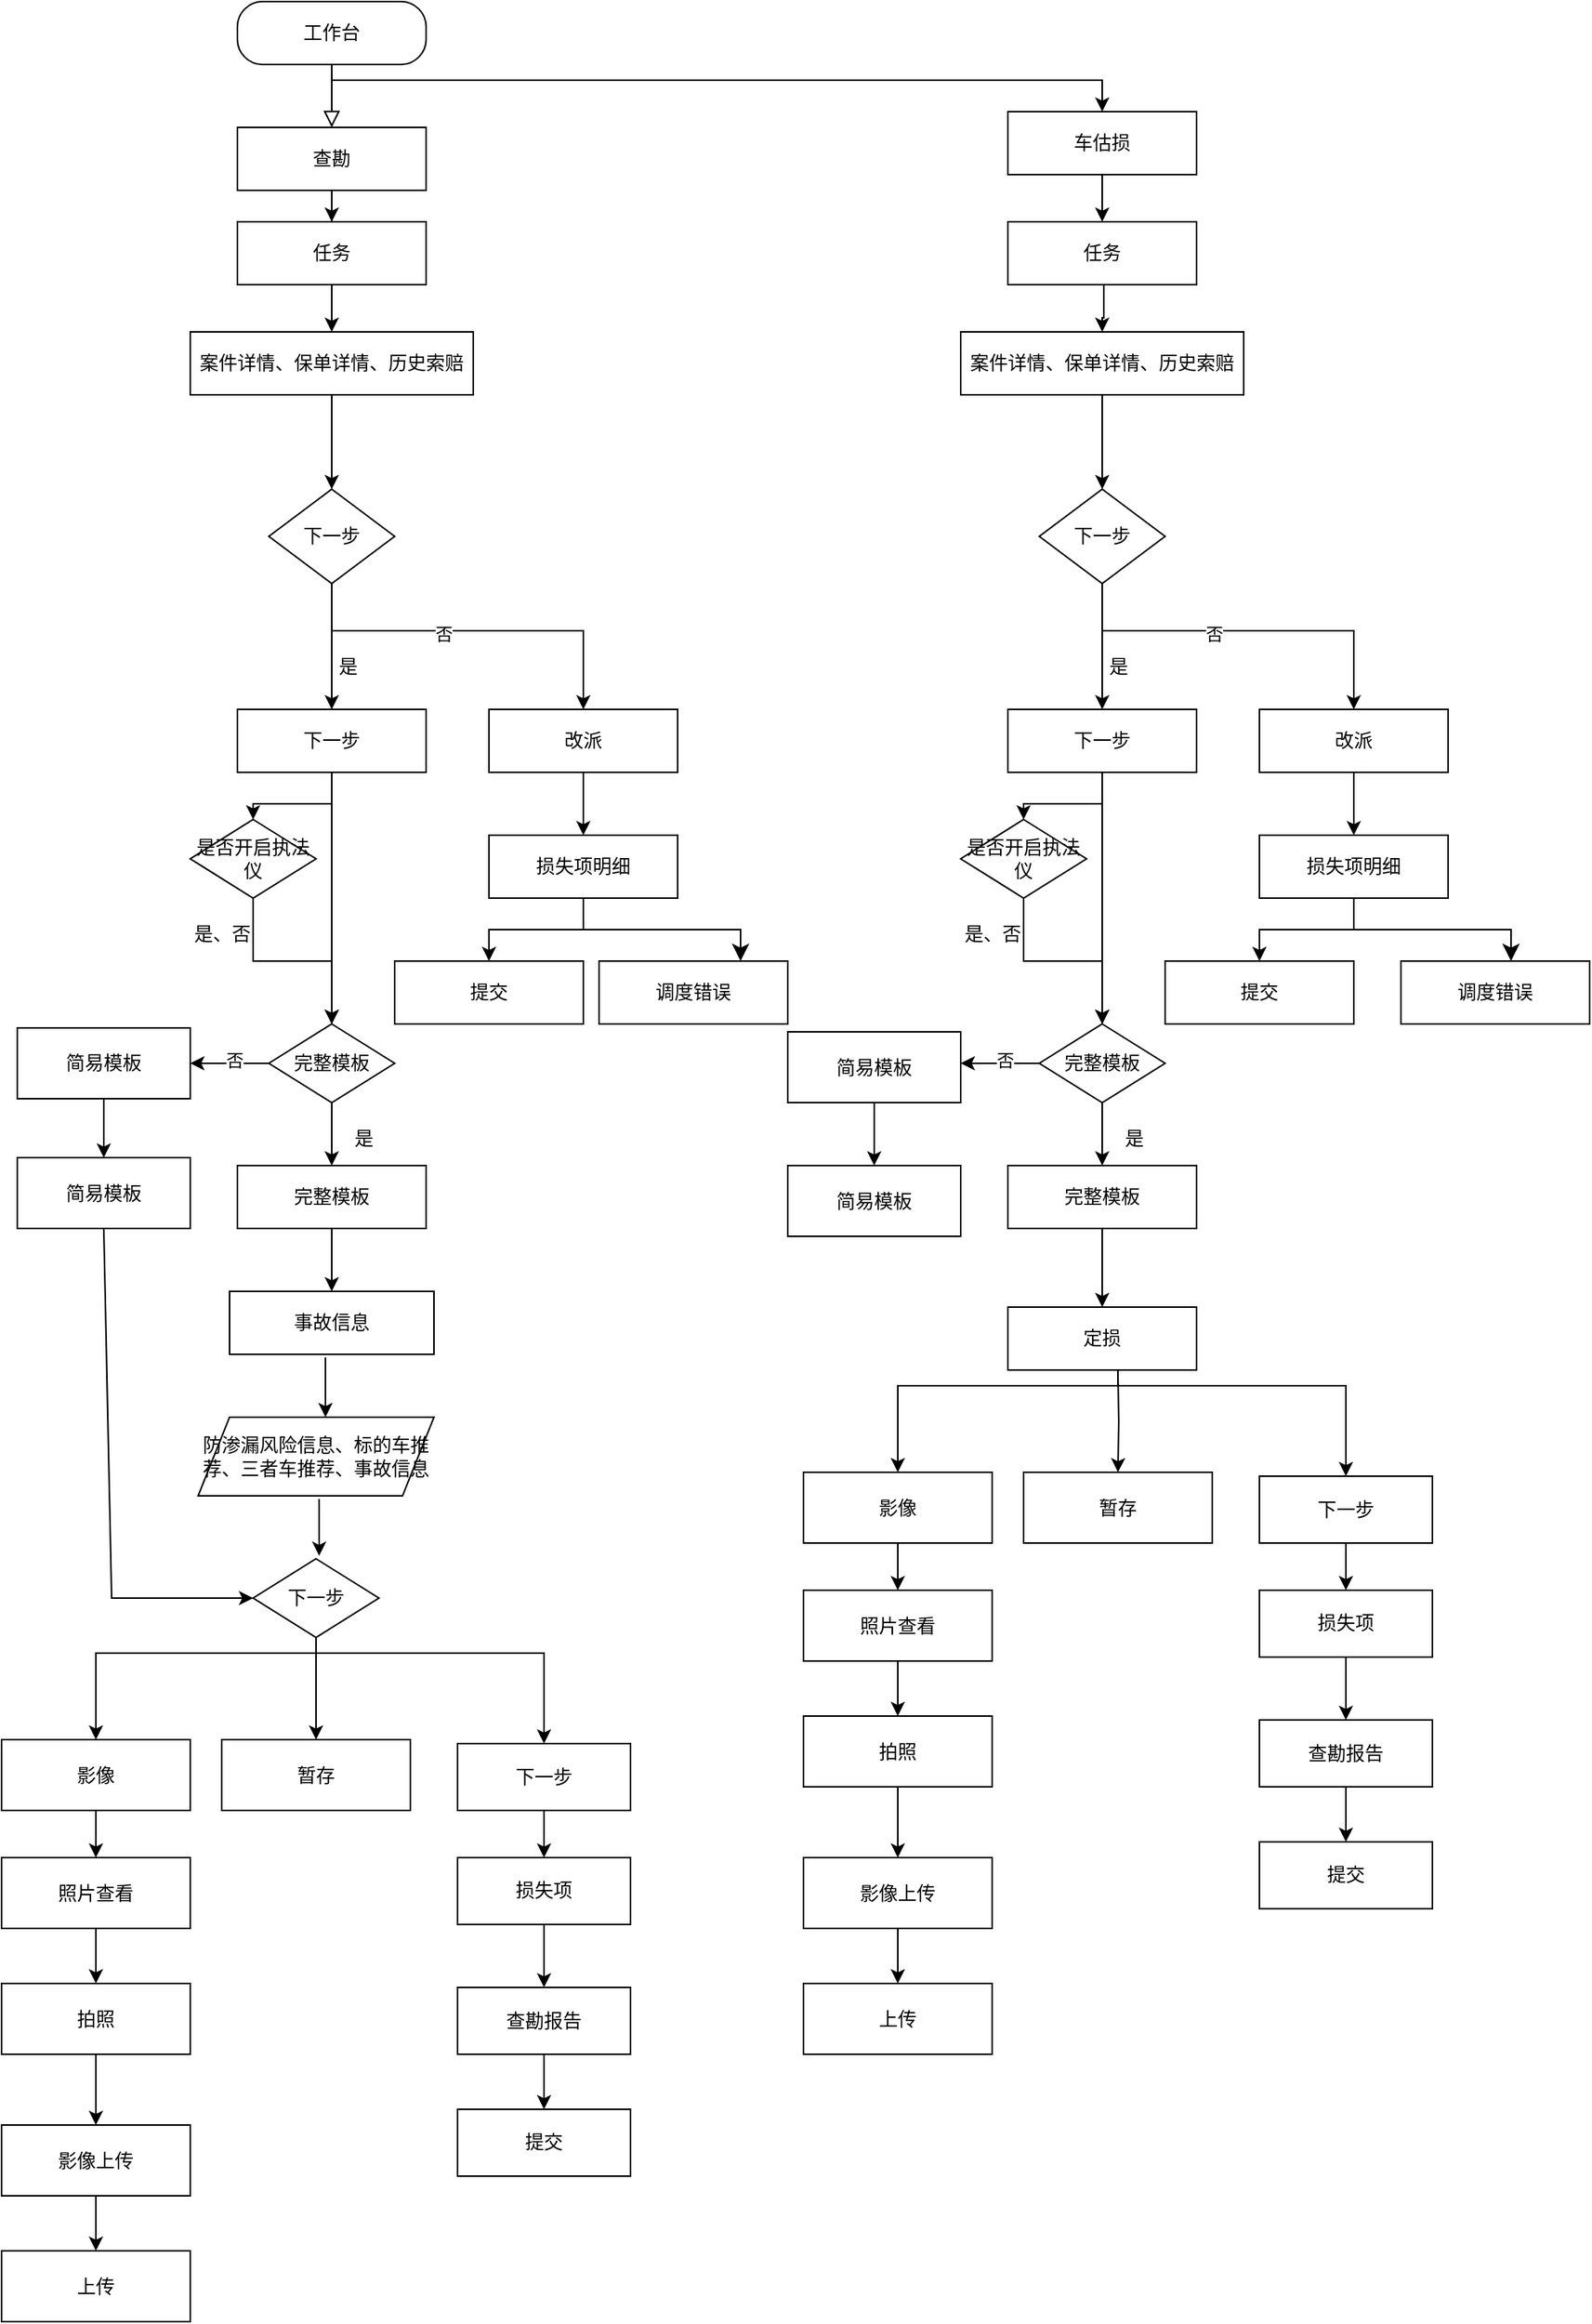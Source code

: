 <mxfile version="24.7.1" type="github">
  <diagram id="C5RBs43oDa-KdzZeNtuy" name="Page-1">
    <mxGraphModel dx="954" dy="606" grid="1" gridSize="10" guides="1" tooltips="1" connect="1" arrows="1" fold="1" page="1" pageScale="1" pageWidth="3300" pageHeight="4681" background="#ffffff" math="0" shadow="0">
      <root>
        <mxCell id="WIyWlLk6GJQsqaUBKTNV-0" />
        <mxCell id="WIyWlLk6GJQsqaUBKTNV-1" parent="WIyWlLk6GJQsqaUBKTNV-0" />
        <mxCell id="WIyWlLk6GJQsqaUBKTNV-3" value="工作台" style="rounded=1;whiteSpace=wrap;html=1;fontSize=12;glass=0;strokeWidth=1;shadow=0;arcSize=40;" parent="WIyWlLk6GJQsqaUBKTNV-1" vertex="1">
          <mxGeometry x="160" y="10" width="120" height="40" as="geometry" />
        </mxCell>
        <mxCell id="8Cwg3FQqk2ypC7bNWkIQ-2" value="" style="rounded=0;html=1;jettySize=auto;orthogonalLoop=1;fontSize=11;endArrow=block;endFill=0;endSize=8;strokeWidth=1;shadow=0;labelBackgroundColor=none;edgeStyle=orthogonalEdgeStyle;" parent="WIyWlLk6GJQsqaUBKTNV-1" source="WIyWlLk6GJQsqaUBKTNV-3" target="8Cwg3FQqk2ypC7bNWkIQ-1" edge="1">
          <mxGeometry relative="1" as="geometry">
            <mxPoint x="220" y="70" as="sourcePoint" />
            <mxPoint x="220" y="170" as="targetPoint" />
          </mxGeometry>
        </mxCell>
        <mxCell id="8Cwg3FQqk2ypC7bNWkIQ-19" value="" style="edgeStyle=orthogonalEdgeStyle;rounded=0;orthogonalLoop=1;jettySize=auto;html=1;" parent="WIyWlLk6GJQsqaUBKTNV-1" source="8Cwg3FQqk2ypC7bNWkIQ-1" target="8Cwg3FQqk2ypC7bNWkIQ-18" edge="1">
          <mxGeometry relative="1" as="geometry" />
        </mxCell>
        <mxCell id="8Cwg3FQqk2ypC7bNWkIQ-1" value="查勘" style="whiteSpace=wrap;html=1;" parent="WIyWlLk6GJQsqaUBKTNV-1" vertex="1">
          <mxGeometry x="160" y="90" width="120" height="40" as="geometry" />
        </mxCell>
        <mxCell id="8Cwg3FQqk2ypC7bNWkIQ-21" value="" style="edgeStyle=orthogonalEdgeStyle;rounded=0;orthogonalLoop=1;jettySize=auto;html=1;" parent="WIyWlLk6GJQsqaUBKTNV-1" source="8Cwg3FQqk2ypC7bNWkIQ-18" target="8Cwg3FQqk2ypC7bNWkIQ-20" edge="1">
          <mxGeometry relative="1" as="geometry" />
        </mxCell>
        <mxCell id="8Cwg3FQqk2ypC7bNWkIQ-18" value="任务" style="whiteSpace=wrap;html=1;" parent="WIyWlLk6GJQsqaUBKTNV-1" vertex="1">
          <mxGeometry x="160" y="150" width="120" height="40" as="geometry" />
        </mxCell>
        <mxCell id="8Cwg3FQqk2ypC7bNWkIQ-23" value="" style="edgeStyle=orthogonalEdgeStyle;rounded=0;orthogonalLoop=1;jettySize=auto;html=1;" parent="WIyWlLk6GJQsqaUBKTNV-1" source="8Cwg3FQqk2ypC7bNWkIQ-20" target="8Cwg3FQqk2ypC7bNWkIQ-22" edge="1">
          <mxGeometry relative="1" as="geometry" />
        </mxCell>
        <mxCell id="8Cwg3FQqk2ypC7bNWkIQ-20" value="案件详情、保单详情、历史索赔" style="whiteSpace=wrap;html=1;" parent="WIyWlLk6GJQsqaUBKTNV-1" vertex="1">
          <mxGeometry x="130" y="220" width="180" height="40" as="geometry" />
        </mxCell>
        <mxCell id="8Cwg3FQqk2ypC7bNWkIQ-25" value="" style="edgeStyle=orthogonalEdgeStyle;rounded=0;orthogonalLoop=1;jettySize=auto;html=1;" parent="WIyWlLk6GJQsqaUBKTNV-1" source="8Cwg3FQqk2ypC7bNWkIQ-22" target="8Cwg3FQqk2ypC7bNWkIQ-24" edge="1">
          <mxGeometry relative="1" as="geometry" />
        </mxCell>
        <mxCell id="8Cwg3FQqk2ypC7bNWkIQ-27" value="" style="edgeStyle=orthogonalEdgeStyle;rounded=0;orthogonalLoop=1;jettySize=auto;html=1;" parent="WIyWlLk6GJQsqaUBKTNV-1" source="8Cwg3FQqk2ypC7bNWkIQ-22" target="8Cwg3FQqk2ypC7bNWkIQ-26" edge="1">
          <mxGeometry relative="1" as="geometry">
            <Array as="points">
              <mxPoint x="220" y="410" />
              <mxPoint x="380" y="410" />
            </Array>
          </mxGeometry>
        </mxCell>
        <mxCell id="8Cwg3FQqk2ypC7bNWkIQ-29" value="否" style="edgeLabel;html=1;align=center;verticalAlign=middle;resizable=0;points=[];" parent="8Cwg3FQqk2ypC7bNWkIQ-27" vertex="1" connectable="0">
          <mxGeometry x="-0.158" y="-2" relative="1" as="geometry">
            <mxPoint as="offset" />
          </mxGeometry>
        </mxCell>
        <mxCell id="8Cwg3FQqk2ypC7bNWkIQ-22" value="下一步" style="rhombus;whiteSpace=wrap;html=1;" parent="WIyWlLk6GJQsqaUBKTNV-1" vertex="1">
          <mxGeometry x="180" y="320" width="80" height="60" as="geometry" />
        </mxCell>
        <mxCell id="8Cwg3FQqk2ypC7bNWkIQ-34" value="" style="edgeStyle=orthogonalEdgeStyle;rounded=0;orthogonalLoop=1;jettySize=auto;html=1;" parent="WIyWlLk6GJQsqaUBKTNV-1" source="8Cwg3FQqk2ypC7bNWkIQ-24" target="8Cwg3FQqk2ypC7bNWkIQ-33" edge="1">
          <mxGeometry relative="1" as="geometry" />
        </mxCell>
        <mxCell id="8Cwg3FQqk2ypC7bNWkIQ-55" value="" style="edgeStyle=orthogonalEdgeStyle;rounded=0;orthogonalLoop=1;jettySize=auto;html=1;" parent="WIyWlLk6GJQsqaUBKTNV-1" source="8Cwg3FQqk2ypC7bNWkIQ-24" target="8Cwg3FQqk2ypC7bNWkIQ-54" edge="1">
          <mxGeometry relative="1" as="geometry" />
        </mxCell>
        <mxCell id="8Cwg3FQqk2ypC7bNWkIQ-24" value="下一步" style="whiteSpace=wrap;html=1;" parent="WIyWlLk6GJQsqaUBKTNV-1" vertex="1">
          <mxGeometry x="160" y="460" width="120" height="40" as="geometry" />
        </mxCell>
        <mxCell id="PoZGsN97tCSHeolTGyH4-10" value="" style="edgeStyle=orthogonalEdgeStyle;rounded=0;orthogonalLoop=1;jettySize=auto;html=1;" edge="1" parent="WIyWlLk6GJQsqaUBKTNV-1" source="8Cwg3FQqk2ypC7bNWkIQ-26" target="PoZGsN97tCSHeolTGyH4-9">
          <mxGeometry relative="1" as="geometry" />
        </mxCell>
        <mxCell id="8Cwg3FQqk2ypC7bNWkIQ-26" value="改派" style="whiteSpace=wrap;html=1;" parent="WIyWlLk6GJQsqaUBKTNV-1" vertex="1">
          <mxGeometry x="320" y="460" width="120" height="40" as="geometry" />
        </mxCell>
        <mxCell id="8Cwg3FQqk2ypC7bNWkIQ-28" value="是" style="text;html=1;align=center;verticalAlign=middle;resizable=0;points=[];autosize=1;strokeColor=none;fillColor=none;" parent="WIyWlLk6GJQsqaUBKTNV-1" vertex="1">
          <mxGeometry x="210" y="418" width="40" height="30" as="geometry" />
        </mxCell>
        <mxCell id="8Cwg3FQqk2ypC7bNWkIQ-36" value="" style="edgeStyle=orthogonalEdgeStyle;rounded=0;orthogonalLoop=1;jettySize=auto;html=1;" parent="WIyWlLk6GJQsqaUBKTNV-1" source="8Cwg3FQqk2ypC7bNWkIQ-33" target="8Cwg3FQqk2ypC7bNWkIQ-35" edge="1">
          <mxGeometry relative="1" as="geometry" />
        </mxCell>
        <mxCell id="8Cwg3FQqk2ypC7bNWkIQ-38" value="" style="edgeStyle=orthogonalEdgeStyle;rounded=0;orthogonalLoop=1;jettySize=auto;html=1;" parent="WIyWlLk6GJQsqaUBKTNV-1" source="8Cwg3FQqk2ypC7bNWkIQ-33" target="8Cwg3FQqk2ypC7bNWkIQ-37" edge="1">
          <mxGeometry relative="1" as="geometry" />
        </mxCell>
        <mxCell id="8Cwg3FQqk2ypC7bNWkIQ-40" value="否" style="edgeLabel;html=1;align=center;verticalAlign=middle;resizable=0;points=[];" parent="8Cwg3FQqk2ypC7bNWkIQ-38" vertex="1" connectable="0">
          <mxGeometry x="-0.12" y="-2" relative="1" as="geometry">
            <mxPoint as="offset" />
          </mxGeometry>
        </mxCell>
        <mxCell id="8Cwg3FQqk2ypC7bNWkIQ-33" value="完整模板" style="rhombus;whiteSpace=wrap;html=1;" parent="WIyWlLk6GJQsqaUBKTNV-1" vertex="1">
          <mxGeometry x="180" y="660" width="80" height="50" as="geometry" />
        </mxCell>
        <mxCell id="8Cwg3FQqk2ypC7bNWkIQ-42" value="" style="edgeStyle=orthogonalEdgeStyle;rounded=0;orthogonalLoop=1;jettySize=auto;html=1;" parent="WIyWlLk6GJQsqaUBKTNV-1" source="8Cwg3FQqk2ypC7bNWkIQ-35" target="8Cwg3FQqk2ypC7bNWkIQ-41" edge="1">
          <mxGeometry relative="1" as="geometry" />
        </mxCell>
        <mxCell id="8Cwg3FQqk2ypC7bNWkIQ-35" value="完整模板" style="whiteSpace=wrap;html=1;" parent="WIyWlLk6GJQsqaUBKTNV-1" vertex="1">
          <mxGeometry x="160" y="750" width="120" height="40" as="geometry" />
        </mxCell>
        <mxCell id="PoZGsN97tCSHeolTGyH4-8" value="" style="edgeStyle=orthogonalEdgeStyle;rounded=0;orthogonalLoop=1;jettySize=auto;html=1;" edge="1" parent="WIyWlLk6GJQsqaUBKTNV-1" source="8Cwg3FQqk2ypC7bNWkIQ-37" target="PoZGsN97tCSHeolTGyH4-7">
          <mxGeometry relative="1" as="geometry" />
        </mxCell>
        <mxCell id="8Cwg3FQqk2ypC7bNWkIQ-37" value="简易模板" style="whiteSpace=wrap;html=1;" parent="WIyWlLk6GJQsqaUBKTNV-1" vertex="1">
          <mxGeometry x="20" y="662.5" width="110" height="45" as="geometry" />
        </mxCell>
        <mxCell id="8Cwg3FQqk2ypC7bNWkIQ-39" value="是" style="text;html=1;align=center;verticalAlign=middle;resizable=0;points=[];autosize=1;strokeColor=none;fillColor=none;" parent="WIyWlLk6GJQsqaUBKTNV-1" vertex="1">
          <mxGeometry x="220" y="718" width="40" height="30" as="geometry" />
        </mxCell>
        <mxCell id="8Cwg3FQqk2ypC7bNWkIQ-41" value="事故信息" style="whiteSpace=wrap;html=1;" parent="WIyWlLk6GJQsqaUBKTNV-1" vertex="1">
          <mxGeometry x="155" y="830" width="130" height="40" as="geometry" />
        </mxCell>
        <mxCell id="8Cwg3FQqk2ypC7bNWkIQ-45" value="防渗漏风险信息、标的车推荐、三者车推荐、事故信息" style="shape=parallelogram;perimeter=parallelogramPerimeter;whiteSpace=wrap;html=1;fixedSize=1;" parent="WIyWlLk6GJQsqaUBKTNV-1" vertex="1">
          <mxGeometry x="135" y="910" width="150" height="50" as="geometry" />
        </mxCell>
        <mxCell id="8Cwg3FQqk2ypC7bNWkIQ-46" value="" style="edgeStyle=none;orthogonalLoop=1;jettySize=auto;html=1;rounded=0;exitX=0.469;exitY=1.05;exitDx=0;exitDy=0;exitPerimeter=0;" parent="WIyWlLk6GJQsqaUBKTNV-1" source="8Cwg3FQqk2ypC7bNWkIQ-41" edge="1">
          <mxGeometry width="100" relative="1" as="geometry">
            <mxPoint x="180" y="880" as="sourcePoint" />
            <mxPoint x="216" y="910" as="targetPoint" />
            <Array as="points" />
          </mxGeometry>
        </mxCell>
        <mxCell id="8Cwg3FQqk2ypC7bNWkIQ-71" value="" style="edgeStyle=orthogonalEdgeStyle;rounded=0;orthogonalLoop=1;jettySize=auto;html=1;" parent="WIyWlLk6GJQsqaUBKTNV-1" source="8Cwg3FQqk2ypC7bNWkIQ-49" target="8Cwg3FQqk2ypC7bNWkIQ-70" edge="1">
          <mxGeometry relative="1" as="geometry">
            <Array as="points">
              <mxPoint x="210" y="1060" />
              <mxPoint x="70" y="1060" />
            </Array>
          </mxGeometry>
        </mxCell>
        <mxCell id="8Cwg3FQqk2ypC7bNWkIQ-73" value="" style="edgeStyle=orthogonalEdgeStyle;rounded=0;orthogonalLoop=1;jettySize=auto;html=1;" parent="WIyWlLk6GJQsqaUBKTNV-1" source="8Cwg3FQqk2ypC7bNWkIQ-49" target="8Cwg3FQqk2ypC7bNWkIQ-72" edge="1">
          <mxGeometry relative="1" as="geometry">
            <Array as="points">
              <mxPoint x="210" y="1060" />
              <mxPoint x="355" y="1060" />
            </Array>
          </mxGeometry>
        </mxCell>
        <mxCell id="8Cwg3FQqk2ypC7bNWkIQ-75" value="" style="edgeStyle=orthogonalEdgeStyle;rounded=0;orthogonalLoop=1;jettySize=auto;html=1;" parent="WIyWlLk6GJQsqaUBKTNV-1" source="8Cwg3FQqk2ypC7bNWkIQ-49" target="8Cwg3FQqk2ypC7bNWkIQ-52" edge="1">
          <mxGeometry relative="1" as="geometry" />
        </mxCell>
        <mxCell id="8Cwg3FQqk2ypC7bNWkIQ-49" value="下一步" style="rhombus;whiteSpace=wrap;html=1;" parent="WIyWlLk6GJQsqaUBKTNV-1" vertex="1">
          <mxGeometry x="170" y="1000" width="80" height="50" as="geometry" />
        </mxCell>
        <mxCell id="8Cwg3FQqk2ypC7bNWkIQ-51" value="" style="edgeStyle=none;orthogonalLoop=1;jettySize=auto;html=1;rounded=0;entryX=0.525;entryY=-0.037;entryDx=0;entryDy=0;entryPerimeter=0;exitX=0.513;exitY=1.04;exitDx=0;exitDy=0;exitPerimeter=0;" parent="WIyWlLk6GJQsqaUBKTNV-1" source="8Cwg3FQqk2ypC7bNWkIQ-45" target="8Cwg3FQqk2ypC7bNWkIQ-49" edge="1">
          <mxGeometry width="100" relative="1" as="geometry">
            <mxPoint x="160" y="970" as="sourcePoint" />
            <mxPoint x="260" y="970" as="targetPoint" />
            <Array as="points" />
          </mxGeometry>
        </mxCell>
        <mxCell id="8Cwg3FQqk2ypC7bNWkIQ-52" value="暂存" style="whiteSpace=wrap;html=1;" parent="WIyWlLk6GJQsqaUBKTNV-1" vertex="1">
          <mxGeometry x="150" y="1115" width="120" height="45" as="geometry" />
        </mxCell>
        <mxCell id="8Cwg3FQqk2ypC7bNWkIQ-65" value="" style="edgeStyle=orthogonalEdgeStyle;rounded=0;orthogonalLoop=1;jettySize=auto;html=1;" parent="WIyWlLk6GJQsqaUBKTNV-1" source="8Cwg3FQqk2ypC7bNWkIQ-54" target="8Cwg3FQqk2ypC7bNWkIQ-33" edge="1">
          <mxGeometry relative="1" as="geometry" />
        </mxCell>
        <mxCell id="8Cwg3FQqk2ypC7bNWkIQ-54" value="是否开启执法仪" style="rhombus;whiteSpace=wrap;html=1;" parent="WIyWlLk6GJQsqaUBKTNV-1" vertex="1">
          <mxGeometry x="130" y="530" width="80" height="50" as="geometry" />
        </mxCell>
        <mxCell id="8Cwg3FQqk2ypC7bNWkIQ-66" value="是、否" style="text;html=1;align=center;verticalAlign=middle;resizable=0;points=[];autosize=1;strokeColor=none;fillColor=none;" parent="WIyWlLk6GJQsqaUBKTNV-1" vertex="1">
          <mxGeometry x="120" y="588" width="60" height="30" as="geometry" />
        </mxCell>
        <mxCell id="8Cwg3FQqk2ypC7bNWkIQ-78" value="" style="edgeStyle=orthogonalEdgeStyle;rounded=0;orthogonalLoop=1;jettySize=auto;html=1;" parent="WIyWlLk6GJQsqaUBKTNV-1" source="8Cwg3FQqk2ypC7bNWkIQ-70" target="8Cwg3FQqk2ypC7bNWkIQ-77" edge="1">
          <mxGeometry relative="1" as="geometry" />
        </mxCell>
        <mxCell id="8Cwg3FQqk2ypC7bNWkIQ-70" value="影像" style="whiteSpace=wrap;html=1;" parent="WIyWlLk6GJQsqaUBKTNV-1" vertex="1">
          <mxGeometry x="10" y="1115" width="120" height="45" as="geometry" />
        </mxCell>
        <mxCell id="8Cwg3FQqk2ypC7bNWkIQ-86" value="" style="edgeStyle=orthogonalEdgeStyle;rounded=0;orthogonalLoop=1;jettySize=auto;html=1;" parent="WIyWlLk6GJQsqaUBKTNV-1" source="8Cwg3FQqk2ypC7bNWkIQ-72" target="8Cwg3FQqk2ypC7bNWkIQ-85" edge="1">
          <mxGeometry relative="1" as="geometry" />
        </mxCell>
        <mxCell id="8Cwg3FQqk2ypC7bNWkIQ-72" value="下一步" style="whiteSpace=wrap;html=1;" parent="WIyWlLk6GJQsqaUBKTNV-1" vertex="1">
          <mxGeometry x="300" y="1117.5" width="110" height="42.5" as="geometry" />
        </mxCell>
        <mxCell id="8Cwg3FQqk2ypC7bNWkIQ-80" value="" style="edgeStyle=orthogonalEdgeStyle;rounded=0;orthogonalLoop=1;jettySize=auto;html=1;" parent="WIyWlLk6GJQsqaUBKTNV-1" source="8Cwg3FQqk2ypC7bNWkIQ-77" target="8Cwg3FQqk2ypC7bNWkIQ-79" edge="1">
          <mxGeometry relative="1" as="geometry" />
        </mxCell>
        <mxCell id="8Cwg3FQqk2ypC7bNWkIQ-77" value="照片查看" style="whiteSpace=wrap;html=1;" parent="WIyWlLk6GJQsqaUBKTNV-1" vertex="1">
          <mxGeometry x="10" y="1190" width="120" height="45" as="geometry" />
        </mxCell>
        <mxCell id="8Cwg3FQqk2ypC7bNWkIQ-82" value="" style="edgeStyle=orthogonalEdgeStyle;rounded=0;orthogonalLoop=1;jettySize=auto;html=1;" parent="WIyWlLk6GJQsqaUBKTNV-1" source="8Cwg3FQqk2ypC7bNWkIQ-79" target="8Cwg3FQqk2ypC7bNWkIQ-81" edge="1">
          <mxGeometry relative="1" as="geometry" />
        </mxCell>
        <mxCell id="8Cwg3FQqk2ypC7bNWkIQ-79" value="拍照" style="whiteSpace=wrap;html=1;" parent="WIyWlLk6GJQsqaUBKTNV-1" vertex="1">
          <mxGeometry x="10" y="1270" width="120" height="45" as="geometry" />
        </mxCell>
        <mxCell id="8Cwg3FQqk2ypC7bNWkIQ-84" value="" style="edgeStyle=orthogonalEdgeStyle;rounded=0;orthogonalLoop=1;jettySize=auto;html=1;" parent="WIyWlLk6GJQsqaUBKTNV-1" source="8Cwg3FQqk2ypC7bNWkIQ-81" target="8Cwg3FQqk2ypC7bNWkIQ-83" edge="1">
          <mxGeometry relative="1" as="geometry" />
        </mxCell>
        <mxCell id="8Cwg3FQqk2ypC7bNWkIQ-81" value="影像上传" style="whiteSpace=wrap;html=1;" parent="WIyWlLk6GJQsqaUBKTNV-1" vertex="1">
          <mxGeometry x="10" y="1360" width="120" height="45" as="geometry" />
        </mxCell>
        <mxCell id="8Cwg3FQqk2ypC7bNWkIQ-83" value="上传" style="whiteSpace=wrap;html=1;" parent="WIyWlLk6GJQsqaUBKTNV-1" vertex="1">
          <mxGeometry x="10" y="1440" width="120" height="45" as="geometry" />
        </mxCell>
        <mxCell id="8Cwg3FQqk2ypC7bNWkIQ-88" value="" style="edgeStyle=orthogonalEdgeStyle;rounded=0;orthogonalLoop=1;jettySize=auto;html=1;" parent="WIyWlLk6GJQsqaUBKTNV-1" source="8Cwg3FQqk2ypC7bNWkIQ-85" target="8Cwg3FQqk2ypC7bNWkIQ-87" edge="1">
          <mxGeometry relative="1" as="geometry" />
        </mxCell>
        <mxCell id="8Cwg3FQqk2ypC7bNWkIQ-85" value="损失项" style="whiteSpace=wrap;html=1;" parent="WIyWlLk6GJQsqaUBKTNV-1" vertex="1">
          <mxGeometry x="300" y="1190" width="110" height="42.5" as="geometry" />
        </mxCell>
        <mxCell id="8Cwg3FQqk2ypC7bNWkIQ-90" value="" style="edgeStyle=orthogonalEdgeStyle;rounded=0;orthogonalLoop=1;jettySize=auto;html=1;" parent="WIyWlLk6GJQsqaUBKTNV-1" source="8Cwg3FQqk2ypC7bNWkIQ-87" target="8Cwg3FQqk2ypC7bNWkIQ-89" edge="1">
          <mxGeometry relative="1" as="geometry" />
        </mxCell>
        <mxCell id="8Cwg3FQqk2ypC7bNWkIQ-87" value="查勘报告" style="whiteSpace=wrap;html=1;" parent="WIyWlLk6GJQsqaUBKTNV-1" vertex="1">
          <mxGeometry x="300" y="1272.5" width="110" height="42.5" as="geometry" />
        </mxCell>
        <mxCell id="8Cwg3FQqk2ypC7bNWkIQ-89" value="提交" style="whiteSpace=wrap;html=1;" parent="WIyWlLk6GJQsqaUBKTNV-1" vertex="1">
          <mxGeometry x="300" y="1350" width="110" height="42.5" as="geometry" />
        </mxCell>
        <mxCell id="PoZGsN97tCSHeolTGyH4-6" value="" style="edgeStyle=orthogonalEdgeStyle;rounded=0;orthogonalLoop=1;jettySize=auto;html=1;" edge="1" parent="WIyWlLk6GJQsqaUBKTNV-1" source="PoZGsN97tCSHeolTGyH4-2" target="PoZGsN97tCSHeolTGyH4-5">
          <mxGeometry relative="1" as="geometry" />
        </mxCell>
        <mxCell id="PoZGsN97tCSHeolTGyH4-2" value="车估损" style="whiteSpace=wrap;html=1;" vertex="1" parent="WIyWlLk6GJQsqaUBKTNV-1">
          <mxGeometry x="650" y="80" width="120" height="40" as="geometry" />
        </mxCell>
        <mxCell id="PoZGsN97tCSHeolTGyH4-5" value="任务" style="whiteSpace=wrap;html=1;" vertex="1" parent="WIyWlLk6GJQsqaUBKTNV-1">
          <mxGeometry x="650" y="150" width="120" height="40" as="geometry" />
        </mxCell>
        <mxCell id="PoZGsN97tCSHeolTGyH4-7" value="简易模板" style="whiteSpace=wrap;html=1;" vertex="1" parent="WIyWlLk6GJQsqaUBKTNV-1">
          <mxGeometry x="20" y="745" width="110" height="45" as="geometry" />
        </mxCell>
        <mxCell id="PoZGsN97tCSHeolTGyH4-12" value="" style="edgeStyle=orthogonalEdgeStyle;rounded=0;orthogonalLoop=1;jettySize=auto;html=1;" edge="1" parent="WIyWlLk6GJQsqaUBKTNV-1" source="PoZGsN97tCSHeolTGyH4-9" target="PoZGsN97tCSHeolTGyH4-11">
          <mxGeometry relative="1" as="geometry" />
        </mxCell>
        <mxCell id="PoZGsN97tCSHeolTGyH4-9" value="损失项明细" style="whiteSpace=wrap;html=1;" vertex="1" parent="WIyWlLk6GJQsqaUBKTNV-1">
          <mxGeometry x="320" y="540" width="120" height="40" as="geometry" />
        </mxCell>
        <mxCell id="PoZGsN97tCSHeolTGyH4-11" value="提交" style="whiteSpace=wrap;html=1;" vertex="1" parent="WIyWlLk6GJQsqaUBKTNV-1">
          <mxGeometry x="260" y="620" width="120" height="40" as="geometry" />
        </mxCell>
        <mxCell id="PoZGsN97tCSHeolTGyH4-13" value="调度错误" style="whiteSpace=wrap;html=1;" vertex="1" parent="WIyWlLk6GJQsqaUBKTNV-1">
          <mxGeometry x="390" y="620" width="120" height="40" as="geometry" />
        </mxCell>
        <mxCell id="PoZGsN97tCSHeolTGyH4-23" value="" style="edgeStyle=segmentEdgeStyle;endArrow=classic;html=1;curved=0;rounded=0;endSize=8;startSize=8;sourcePerimeterSpacing=0;targetPerimeterSpacing=0;" edge="1" parent="WIyWlLk6GJQsqaUBKTNV-1">
          <mxGeometry width="100" relative="1" as="geometry">
            <mxPoint x="380" y="600" as="sourcePoint" />
            <mxPoint x="480" y="620" as="targetPoint" />
            <Array as="points">
              <mxPoint x="480" y="600" />
            </Array>
          </mxGeometry>
        </mxCell>
        <mxCell id="PoZGsN97tCSHeolTGyH4-52" value="" style="edgeStyle=none;orthogonalLoop=1;jettySize=auto;html=1;rounded=0;entryX=0.5;entryY=0;entryDx=0;entryDy=0;" edge="1" parent="WIyWlLk6GJQsqaUBKTNV-1" target="PoZGsN97tCSHeolTGyH4-2">
          <mxGeometry width="100" relative="1" as="geometry">
            <mxPoint x="220" y="60" as="sourcePoint" />
            <mxPoint x="740" y="60" as="targetPoint" />
            <Array as="points">
              <mxPoint x="710" y="60" />
            </Array>
          </mxGeometry>
        </mxCell>
        <mxCell id="PoZGsN97tCSHeolTGyH4-53" value="" style="edgeStyle=orthogonalEdgeStyle;rounded=0;orthogonalLoop=1;jettySize=auto;html=1;" edge="1" parent="WIyWlLk6GJQsqaUBKTNV-1" target="PoZGsN97tCSHeolTGyH4-56">
          <mxGeometry relative="1" as="geometry">
            <mxPoint x="710" y="190" as="sourcePoint" />
            <Array as="points">
              <mxPoint x="711" y="190" />
              <mxPoint x="711" y="211" />
              <mxPoint x="710" y="211" />
            </Array>
          </mxGeometry>
        </mxCell>
        <mxCell id="PoZGsN97tCSHeolTGyH4-55" value="" style="edgeStyle=orthogonalEdgeStyle;rounded=0;orthogonalLoop=1;jettySize=auto;html=1;" edge="1" parent="WIyWlLk6GJQsqaUBKTNV-1" source="PoZGsN97tCSHeolTGyH4-56" target="PoZGsN97tCSHeolTGyH4-60">
          <mxGeometry relative="1" as="geometry" />
        </mxCell>
        <mxCell id="PoZGsN97tCSHeolTGyH4-56" value="案件详情、保单详情、历史索赔" style="whiteSpace=wrap;html=1;" vertex="1" parent="WIyWlLk6GJQsqaUBKTNV-1">
          <mxGeometry x="620" y="220" width="180" height="40" as="geometry" />
        </mxCell>
        <mxCell id="PoZGsN97tCSHeolTGyH4-57" value="" style="edgeStyle=orthogonalEdgeStyle;rounded=0;orthogonalLoop=1;jettySize=auto;html=1;" edge="1" parent="WIyWlLk6GJQsqaUBKTNV-1" source="PoZGsN97tCSHeolTGyH4-60" target="PoZGsN97tCSHeolTGyH4-63">
          <mxGeometry relative="1" as="geometry" />
        </mxCell>
        <mxCell id="PoZGsN97tCSHeolTGyH4-58" value="" style="edgeStyle=orthogonalEdgeStyle;rounded=0;orthogonalLoop=1;jettySize=auto;html=1;" edge="1" parent="WIyWlLk6GJQsqaUBKTNV-1" source="PoZGsN97tCSHeolTGyH4-60" target="PoZGsN97tCSHeolTGyH4-65">
          <mxGeometry relative="1" as="geometry">
            <Array as="points">
              <mxPoint x="710" y="410" />
              <mxPoint x="870" y="410" />
            </Array>
          </mxGeometry>
        </mxCell>
        <mxCell id="PoZGsN97tCSHeolTGyH4-59" value="否" style="edgeLabel;html=1;align=center;verticalAlign=middle;resizable=0;points=[];" vertex="1" connectable="0" parent="PoZGsN97tCSHeolTGyH4-58">
          <mxGeometry x="-0.158" y="-2" relative="1" as="geometry">
            <mxPoint as="offset" />
          </mxGeometry>
        </mxCell>
        <mxCell id="PoZGsN97tCSHeolTGyH4-60" value="下一步" style="rhombus;whiteSpace=wrap;html=1;" vertex="1" parent="WIyWlLk6GJQsqaUBKTNV-1">
          <mxGeometry x="670" y="320" width="80" height="60" as="geometry" />
        </mxCell>
        <mxCell id="PoZGsN97tCSHeolTGyH4-61" value="" style="edgeStyle=orthogonalEdgeStyle;rounded=0;orthogonalLoop=1;jettySize=auto;html=1;" edge="1" parent="WIyWlLk6GJQsqaUBKTNV-1" source="PoZGsN97tCSHeolTGyH4-63" target="PoZGsN97tCSHeolTGyH4-70">
          <mxGeometry relative="1" as="geometry" />
        </mxCell>
        <mxCell id="PoZGsN97tCSHeolTGyH4-62" value="" style="edgeStyle=orthogonalEdgeStyle;rounded=0;orthogonalLoop=1;jettySize=auto;html=1;" edge="1" parent="WIyWlLk6GJQsqaUBKTNV-1" source="PoZGsN97tCSHeolTGyH4-63" target="PoZGsN97tCSHeolTGyH4-76">
          <mxGeometry relative="1" as="geometry" />
        </mxCell>
        <mxCell id="PoZGsN97tCSHeolTGyH4-63" value="下一步" style="whiteSpace=wrap;html=1;" vertex="1" parent="WIyWlLk6GJQsqaUBKTNV-1">
          <mxGeometry x="650" y="460" width="120" height="40" as="geometry" />
        </mxCell>
        <mxCell id="PoZGsN97tCSHeolTGyH4-64" value="" style="edgeStyle=orthogonalEdgeStyle;rounded=0;orthogonalLoop=1;jettySize=auto;html=1;" edge="1" parent="WIyWlLk6GJQsqaUBKTNV-1" source="PoZGsN97tCSHeolTGyH4-65" target="PoZGsN97tCSHeolTGyH4-80">
          <mxGeometry relative="1" as="geometry" />
        </mxCell>
        <mxCell id="PoZGsN97tCSHeolTGyH4-65" value="改派" style="whiteSpace=wrap;html=1;" vertex="1" parent="WIyWlLk6GJQsqaUBKTNV-1">
          <mxGeometry x="810" y="460" width="120" height="40" as="geometry" />
        </mxCell>
        <mxCell id="PoZGsN97tCSHeolTGyH4-66" value="是" style="text;html=1;align=center;verticalAlign=middle;resizable=0;points=[];autosize=1;strokeColor=none;fillColor=none;" vertex="1" parent="WIyWlLk6GJQsqaUBKTNV-1">
          <mxGeometry x="700" y="418" width="40" height="30" as="geometry" />
        </mxCell>
        <mxCell id="PoZGsN97tCSHeolTGyH4-67" value="" style="edgeStyle=orthogonalEdgeStyle;rounded=0;orthogonalLoop=1;jettySize=auto;html=1;" edge="1" parent="WIyWlLk6GJQsqaUBKTNV-1" source="PoZGsN97tCSHeolTGyH4-70" target="PoZGsN97tCSHeolTGyH4-71">
          <mxGeometry relative="1" as="geometry" />
        </mxCell>
        <mxCell id="PoZGsN97tCSHeolTGyH4-68" value="" style="edgeStyle=orthogonalEdgeStyle;rounded=0;orthogonalLoop=1;jettySize=auto;html=1;" edge="1" parent="WIyWlLk6GJQsqaUBKTNV-1" source="PoZGsN97tCSHeolTGyH4-70">
          <mxGeometry relative="1" as="geometry">
            <mxPoint x="620" y="685" as="targetPoint" />
          </mxGeometry>
        </mxCell>
        <mxCell id="PoZGsN97tCSHeolTGyH4-69" value="否" style="edgeLabel;html=1;align=center;verticalAlign=middle;resizable=0;points=[];" vertex="1" connectable="0" parent="PoZGsN97tCSHeolTGyH4-68">
          <mxGeometry x="-0.12" y="-2" relative="1" as="geometry">
            <mxPoint as="offset" />
          </mxGeometry>
        </mxCell>
        <mxCell id="PoZGsN97tCSHeolTGyH4-70" value="完整模板" style="rhombus;whiteSpace=wrap;html=1;" vertex="1" parent="WIyWlLk6GJQsqaUBKTNV-1">
          <mxGeometry x="670" y="660" width="80" height="50" as="geometry" />
        </mxCell>
        <mxCell id="PoZGsN97tCSHeolTGyH4-89" value="" style="edgeStyle=orthogonalEdgeStyle;rounded=0;orthogonalLoop=1;jettySize=auto;html=1;" edge="1" parent="WIyWlLk6GJQsqaUBKTNV-1" source="PoZGsN97tCSHeolTGyH4-71" target="PoZGsN97tCSHeolTGyH4-88">
          <mxGeometry relative="1" as="geometry" />
        </mxCell>
        <mxCell id="PoZGsN97tCSHeolTGyH4-71" value="完整模板" style="whiteSpace=wrap;html=1;" vertex="1" parent="WIyWlLk6GJQsqaUBKTNV-1">
          <mxGeometry x="650" y="750" width="120" height="40" as="geometry" />
        </mxCell>
        <mxCell id="PoZGsN97tCSHeolTGyH4-72" value="" style="edgeStyle=orthogonalEdgeStyle;rounded=0;orthogonalLoop=1;jettySize=auto;html=1;" edge="1" parent="WIyWlLk6GJQsqaUBKTNV-1" source="PoZGsN97tCSHeolTGyH4-73" target="PoZGsN97tCSHeolTGyH4-78">
          <mxGeometry relative="1" as="geometry" />
        </mxCell>
        <mxCell id="PoZGsN97tCSHeolTGyH4-73" value="简易模板" style="whiteSpace=wrap;html=1;" vertex="1" parent="WIyWlLk6GJQsqaUBKTNV-1">
          <mxGeometry x="510" y="665" width="110" height="45" as="geometry" />
        </mxCell>
        <mxCell id="PoZGsN97tCSHeolTGyH4-74" value="是" style="text;html=1;align=center;verticalAlign=middle;resizable=0;points=[];autosize=1;strokeColor=none;fillColor=none;" vertex="1" parent="WIyWlLk6GJQsqaUBKTNV-1">
          <mxGeometry x="710" y="718" width="40" height="30" as="geometry" />
        </mxCell>
        <mxCell id="PoZGsN97tCSHeolTGyH4-75" value="" style="edgeStyle=orthogonalEdgeStyle;rounded=0;orthogonalLoop=1;jettySize=auto;html=1;" edge="1" parent="WIyWlLk6GJQsqaUBKTNV-1" source="PoZGsN97tCSHeolTGyH4-76" target="PoZGsN97tCSHeolTGyH4-70">
          <mxGeometry relative="1" as="geometry" />
        </mxCell>
        <mxCell id="PoZGsN97tCSHeolTGyH4-76" value="是否开启执法仪" style="rhombus;whiteSpace=wrap;html=1;" vertex="1" parent="WIyWlLk6GJQsqaUBKTNV-1">
          <mxGeometry x="620" y="530" width="80" height="50" as="geometry" />
        </mxCell>
        <mxCell id="PoZGsN97tCSHeolTGyH4-77" value="是、否" style="text;html=1;align=center;verticalAlign=middle;resizable=0;points=[];autosize=1;strokeColor=none;fillColor=none;" vertex="1" parent="WIyWlLk6GJQsqaUBKTNV-1">
          <mxGeometry x="610" y="588" width="60" height="30" as="geometry" />
        </mxCell>
        <mxCell id="PoZGsN97tCSHeolTGyH4-78" value="简易模板" style="whiteSpace=wrap;html=1;" vertex="1" parent="WIyWlLk6GJQsqaUBKTNV-1">
          <mxGeometry x="510" y="750" width="110" height="45" as="geometry" />
        </mxCell>
        <mxCell id="PoZGsN97tCSHeolTGyH4-79" value="" style="edgeStyle=orthogonalEdgeStyle;rounded=0;orthogonalLoop=1;jettySize=auto;html=1;" edge="1" parent="WIyWlLk6GJQsqaUBKTNV-1" source="PoZGsN97tCSHeolTGyH4-80" target="PoZGsN97tCSHeolTGyH4-81">
          <mxGeometry relative="1" as="geometry" />
        </mxCell>
        <mxCell id="PoZGsN97tCSHeolTGyH4-80" value="损失项明细" style="whiteSpace=wrap;html=1;" vertex="1" parent="WIyWlLk6GJQsqaUBKTNV-1">
          <mxGeometry x="810" y="540" width="120" height="40" as="geometry" />
        </mxCell>
        <mxCell id="PoZGsN97tCSHeolTGyH4-81" value="提交" style="whiteSpace=wrap;html=1;" vertex="1" parent="WIyWlLk6GJQsqaUBKTNV-1">
          <mxGeometry x="750" y="620" width="120" height="40" as="geometry" />
        </mxCell>
        <mxCell id="PoZGsN97tCSHeolTGyH4-82" value="调度错误" style="whiteSpace=wrap;html=1;" vertex="1" parent="WIyWlLk6GJQsqaUBKTNV-1">
          <mxGeometry x="900" y="620" width="120" height="40" as="geometry" />
        </mxCell>
        <mxCell id="PoZGsN97tCSHeolTGyH4-83" value="" style="edgeStyle=segmentEdgeStyle;endArrow=classic;html=1;curved=0;rounded=0;endSize=8;startSize=8;sourcePerimeterSpacing=0;targetPerimeterSpacing=0;" edge="1" parent="WIyWlLk6GJQsqaUBKTNV-1">
          <mxGeometry width="100" relative="1" as="geometry">
            <mxPoint x="870" y="600" as="sourcePoint" />
            <mxPoint x="970" y="620" as="targetPoint" />
            <Array as="points">
              <mxPoint x="970" y="600" />
            </Array>
          </mxGeometry>
        </mxCell>
        <mxCell id="PoZGsN97tCSHeolTGyH4-84" value="" style="edgeStyle=none;orthogonalLoop=1;jettySize=auto;html=1;rounded=0;entryX=0;entryY=0.5;entryDx=0;entryDy=0;exitX=0.5;exitY=1;exitDx=0;exitDy=0;" edge="1" parent="WIyWlLk6GJQsqaUBKTNV-1" source="PoZGsN97tCSHeolTGyH4-7" target="8Cwg3FQqk2ypC7bNWkIQ-49">
          <mxGeometry width="100" relative="1" as="geometry">
            <mxPoint x="20" y="800" as="sourcePoint" />
            <mxPoint x="120" y="800" as="targetPoint" />
            <Array as="points">
              <mxPoint x="80" y="1025" />
            </Array>
          </mxGeometry>
        </mxCell>
        <mxCell id="PoZGsN97tCSHeolTGyH4-88" value="定损" style="whiteSpace=wrap;html=1;" vertex="1" parent="WIyWlLk6GJQsqaUBKTNV-1">
          <mxGeometry x="650" y="840" width="120" height="40" as="geometry" />
        </mxCell>
        <mxCell id="PoZGsN97tCSHeolTGyH4-90" value="" style="edgeStyle=orthogonalEdgeStyle;rounded=0;orthogonalLoop=1;jettySize=auto;html=1;" edge="1" parent="WIyWlLk6GJQsqaUBKTNV-1" target="PoZGsN97tCSHeolTGyH4-95">
          <mxGeometry relative="1" as="geometry">
            <Array as="points">
              <mxPoint x="720" y="890" />
              <mxPoint x="580" y="890" />
            </Array>
            <mxPoint x="720" y="880" as="sourcePoint" />
          </mxGeometry>
        </mxCell>
        <mxCell id="PoZGsN97tCSHeolTGyH4-91" value="" style="edgeStyle=orthogonalEdgeStyle;rounded=0;orthogonalLoop=1;jettySize=auto;html=1;" edge="1" parent="WIyWlLk6GJQsqaUBKTNV-1" target="PoZGsN97tCSHeolTGyH4-97">
          <mxGeometry relative="1" as="geometry">
            <Array as="points">
              <mxPoint x="720" y="890" />
              <mxPoint x="865" y="890" />
            </Array>
            <mxPoint x="720" y="880" as="sourcePoint" />
          </mxGeometry>
        </mxCell>
        <mxCell id="PoZGsN97tCSHeolTGyH4-92" value="" style="edgeStyle=orthogonalEdgeStyle;rounded=0;orthogonalLoop=1;jettySize=auto;html=1;" edge="1" parent="WIyWlLk6GJQsqaUBKTNV-1" target="PoZGsN97tCSHeolTGyH4-93">
          <mxGeometry relative="1" as="geometry">
            <mxPoint x="720" y="880" as="sourcePoint" />
          </mxGeometry>
        </mxCell>
        <mxCell id="PoZGsN97tCSHeolTGyH4-93" value="暂存" style="whiteSpace=wrap;html=1;" vertex="1" parent="WIyWlLk6GJQsqaUBKTNV-1">
          <mxGeometry x="660" y="945" width="120" height="45" as="geometry" />
        </mxCell>
        <mxCell id="PoZGsN97tCSHeolTGyH4-94" value="" style="edgeStyle=orthogonalEdgeStyle;rounded=0;orthogonalLoop=1;jettySize=auto;html=1;" edge="1" parent="WIyWlLk6GJQsqaUBKTNV-1" source="PoZGsN97tCSHeolTGyH4-95" target="PoZGsN97tCSHeolTGyH4-99">
          <mxGeometry relative="1" as="geometry" />
        </mxCell>
        <mxCell id="PoZGsN97tCSHeolTGyH4-95" value="影像" style="whiteSpace=wrap;html=1;" vertex="1" parent="WIyWlLk6GJQsqaUBKTNV-1">
          <mxGeometry x="520" y="945" width="120" height="45" as="geometry" />
        </mxCell>
        <mxCell id="PoZGsN97tCSHeolTGyH4-96" value="" style="edgeStyle=orthogonalEdgeStyle;rounded=0;orthogonalLoop=1;jettySize=auto;html=1;" edge="1" parent="WIyWlLk6GJQsqaUBKTNV-1" source="PoZGsN97tCSHeolTGyH4-97" target="PoZGsN97tCSHeolTGyH4-106">
          <mxGeometry relative="1" as="geometry" />
        </mxCell>
        <mxCell id="PoZGsN97tCSHeolTGyH4-97" value="下一步" style="whiteSpace=wrap;html=1;" vertex="1" parent="WIyWlLk6GJQsqaUBKTNV-1">
          <mxGeometry x="810" y="947.5" width="110" height="42.5" as="geometry" />
        </mxCell>
        <mxCell id="PoZGsN97tCSHeolTGyH4-98" value="" style="edgeStyle=orthogonalEdgeStyle;rounded=0;orthogonalLoop=1;jettySize=auto;html=1;" edge="1" parent="WIyWlLk6GJQsqaUBKTNV-1" source="PoZGsN97tCSHeolTGyH4-99" target="PoZGsN97tCSHeolTGyH4-101">
          <mxGeometry relative="1" as="geometry" />
        </mxCell>
        <mxCell id="PoZGsN97tCSHeolTGyH4-99" value="照片查看" style="whiteSpace=wrap;html=1;" vertex="1" parent="WIyWlLk6GJQsqaUBKTNV-1">
          <mxGeometry x="520" y="1020" width="120" height="45" as="geometry" />
        </mxCell>
        <mxCell id="PoZGsN97tCSHeolTGyH4-100" value="" style="edgeStyle=orthogonalEdgeStyle;rounded=0;orthogonalLoop=1;jettySize=auto;html=1;" edge="1" parent="WIyWlLk6GJQsqaUBKTNV-1" source="PoZGsN97tCSHeolTGyH4-101" target="PoZGsN97tCSHeolTGyH4-103">
          <mxGeometry relative="1" as="geometry" />
        </mxCell>
        <mxCell id="PoZGsN97tCSHeolTGyH4-101" value="拍照" style="whiteSpace=wrap;html=1;" vertex="1" parent="WIyWlLk6GJQsqaUBKTNV-1">
          <mxGeometry x="520" y="1100" width="120" height="45" as="geometry" />
        </mxCell>
        <mxCell id="PoZGsN97tCSHeolTGyH4-102" value="" style="edgeStyle=orthogonalEdgeStyle;rounded=0;orthogonalLoop=1;jettySize=auto;html=1;" edge="1" parent="WIyWlLk6GJQsqaUBKTNV-1" source="PoZGsN97tCSHeolTGyH4-103" target="PoZGsN97tCSHeolTGyH4-104">
          <mxGeometry relative="1" as="geometry" />
        </mxCell>
        <mxCell id="PoZGsN97tCSHeolTGyH4-103" value="影像上传" style="whiteSpace=wrap;html=1;" vertex="1" parent="WIyWlLk6GJQsqaUBKTNV-1">
          <mxGeometry x="520" y="1190" width="120" height="45" as="geometry" />
        </mxCell>
        <mxCell id="PoZGsN97tCSHeolTGyH4-104" value="上传" style="whiteSpace=wrap;html=1;" vertex="1" parent="WIyWlLk6GJQsqaUBKTNV-1">
          <mxGeometry x="520" y="1270" width="120" height="45" as="geometry" />
        </mxCell>
        <mxCell id="PoZGsN97tCSHeolTGyH4-105" value="" style="edgeStyle=orthogonalEdgeStyle;rounded=0;orthogonalLoop=1;jettySize=auto;html=1;" edge="1" parent="WIyWlLk6GJQsqaUBKTNV-1" source="PoZGsN97tCSHeolTGyH4-106" target="PoZGsN97tCSHeolTGyH4-108">
          <mxGeometry relative="1" as="geometry" />
        </mxCell>
        <mxCell id="PoZGsN97tCSHeolTGyH4-106" value="损失项" style="whiteSpace=wrap;html=1;" vertex="1" parent="WIyWlLk6GJQsqaUBKTNV-1">
          <mxGeometry x="810" y="1020" width="110" height="42.5" as="geometry" />
        </mxCell>
        <mxCell id="PoZGsN97tCSHeolTGyH4-107" value="" style="edgeStyle=orthogonalEdgeStyle;rounded=0;orthogonalLoop=1;jettySize=auto;html=1;" edge="1" parent="WIyWlLk6GJQsqaUBKTNV-1" source="PoZGsN97tCSHeolTGyH4-108" target="PoZGsN97tCSHeolTGyH4-109">
          <mxGeometry relative="1" as="geometry" />
        </mxCell>
        <mxCell id="PoZGsN97tCSHeolTGyH4-108" value="查勘报告" style="whiteSpace=wrap;html=1;" vertex="1" parent="WIyWlLk6GJQsqaUBKTNV-1">
          <mxGeometry x="810" y="1102.5" width="110" height="42.5" as="geometry" />
        </mxCell>
        <mxCell id="PoZGsN97tCSHeolTGyH4-109" value="提交" style="whiteSpace=wrap;html=1;" vertex="1" parent="WIyWlLk6GJQsqaUBKTNV-1">
          <mxGeometry x="810" y="1180" width="110" height="42.5" as="geometry" />
        </mxCell>
      </root>
    </mxGraphModel>
  </diagram>
</mxfile>
